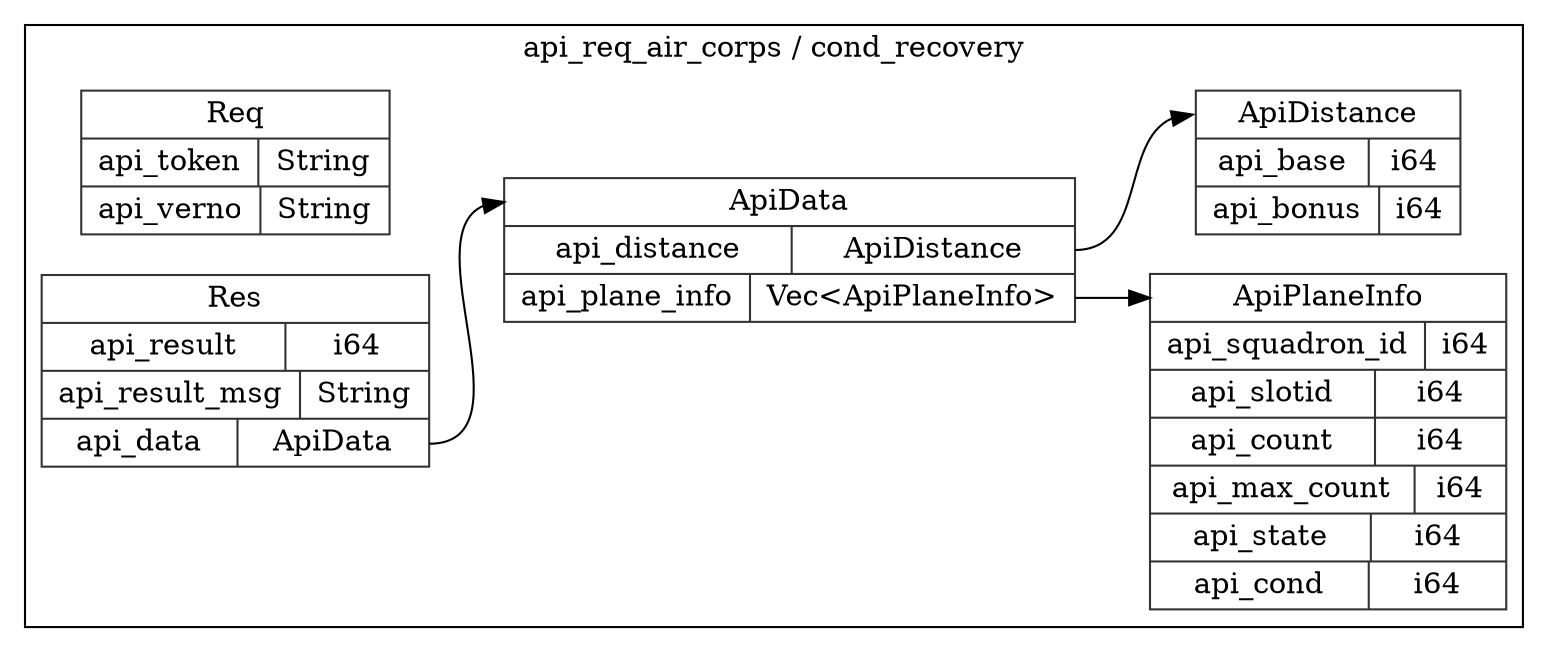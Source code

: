 digraph {
  rankdir=LR;
  subgraph cluster_0 {
    label="api_req_air_corps / cond_recovery";
    node [style="filled", color=white, style="solid", color=gray20];
    api_req_air_corps__cond_recovery__ApiPlaneInfo [label="<ApiPlaneInfo> ApiPlaneInfo  | { api_squadron_id | <api_squadron_id> i64 } | { api_slotid | <api_slotid> i64 } | { api_count | <api_count> i64 } | { api_max_count | <api_max_count> i64 } | { api_state | <api_state> i64 } | { api_cond | <api_cond> i64 }", shape=record];
    api_req_air_corps__cond_recovery__Req [label="<Req> Req  | { api_token | <api_token> String } | { api_verno | <api_verno> String }", shape=record];
    api_req_air_corps__cond_recovery__ApiData [label="<ApiData> ApiData  | { api_distance | <api_distance> ApiDistance } | { api_plane_info | <api_plane_info> Vec\<ApiPlaneInfo\> }", shape=record];
    api_req_air_corps__cond_recovery__ApiDistance;
    api_req_air_corps__cond_recovery__ApiData:api_distance:e -> api_req_air_corps__cond_recovery__ApiDistance:ApiDistance:w;
    api_req_air_corps__cond_recovery__ApiData:api_plane_info:e -> api_req_air_corps__cond_recovery__ApiPlaneInfo:ApiPlaneInfo:w;
    api_req_air_corps__cond_recovery__ApiDistance [label="<ApiDistance> ApiDistance  | { api_base | <api_base> i64 } | { api_bonus | <api_bonus> i64 }", shape=record];
    api_req_air_corps__cond_recovery__Res [label="<Res> Res  | { api_result | <api_result> i64 } | { api_result_msg | <api_result_msg> String } | { api_data | <api_data> ApiData }", shape=record];
    api_req_air_corps__cond_recovery__Res:api_data:e -> api_req_air_corps__cond_recovery__ApiData:ApiData:w;
  }
}
